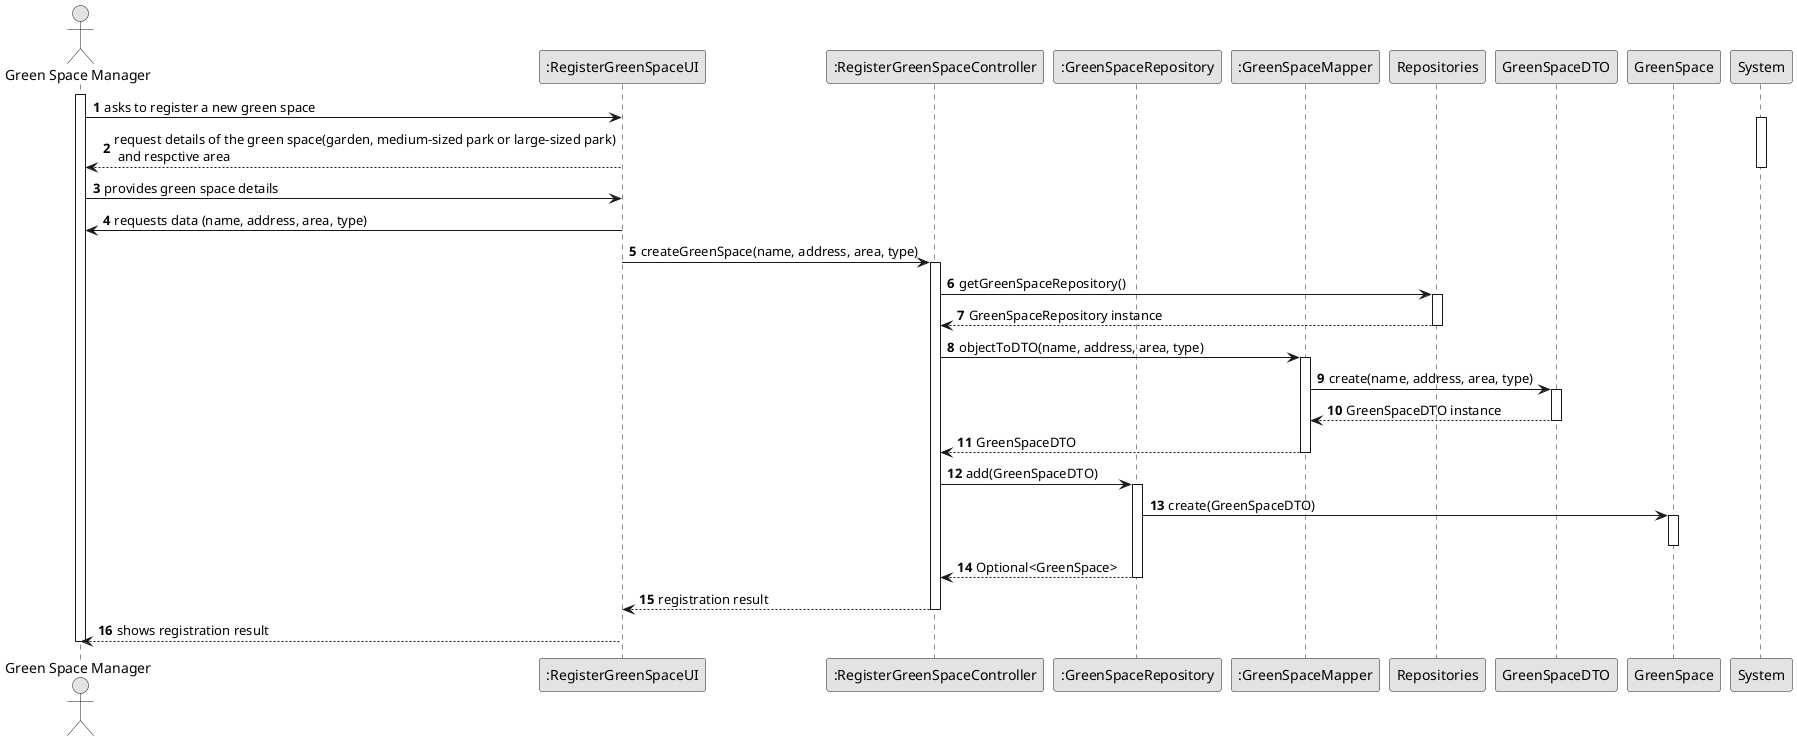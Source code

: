 @startuml
skinparam monochrome true
skinparam packageStyle rectangle
skinparam shadowing false

autonumber

actor "Green Space Manager" as GSM
participant ":RegisterGreenSpaceUI" as UI
participant ":RegisterGreenSpaceController" as CTRL
participant ":GreenSpaceRepository" as REPO
participant ":GreenSpaceMapper" as MAP
participant "Repositories" as RepositorySingleton
participant "GreenSpaceDTO" as DTO
participant "GreenSpace" as GS

activate GSM
    GSM -> "UI" : asks to register a new green space
    activate System


    UI --> GSM : request details of the green space(garden, medium-sized park or large-sized park)\n and respctive area
    deactivate System

    GSM -> UI : provides green space details


UI -> GSM : requests data (name, address, area, type)
deactivate UI
UI -> CTRL : createGreenSpace(name, address, area, type)
activate CTRL

CTRL -> RepositorySingleton : getGreenSpaceRepository()
activate RepositorySingleton

RepositorySingleton --> CTRL : GreenSpaceRepository instance
deactivate RepositorySingleton

CTRL -> MAP : objectToDTO(name, address, area, type)
activate MAP

MAP -> DTO : create(name, address, area, type)
activate DTO

DTO --> MAP : GreenSpaceDTO instance
deactivate DTO

MAP --> CTRL : GreenSpaceDTO
deactivate MAP

CTRL -> REPO : add(GreenSpaceDTO)
activate REPO

REPO -> GS : create(GreenSpaceDTO)
activate GS
deactivate GS

REPO --> CTRL : Optional<GreenSpace>
deactivate REPO

CTRL --> UI : registration result
deactivate CTRL

UI --> GSM : shows registration result
deactivate UI

deactivate GSM

@enduml
